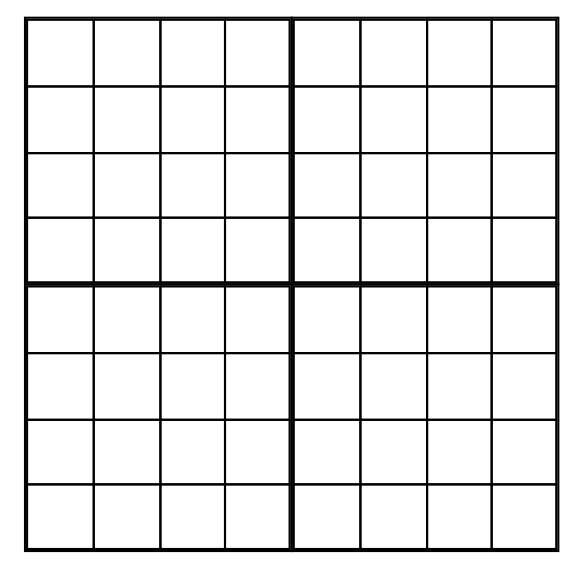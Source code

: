 digraph G {
    node [shape = record, penwidth = 0];

    share [label=<
    <table border="0" cellborder="1" cellspacing="0" cellpadding="0">
        <tr>
            <td width="0" border="0"></td>
            <td width="128" border="0"></td>
            <td width="128" border="0"></td>
        </tr>
        <tr>
            <td height="128" border="0"></td>
            <td><table border="0" cellborder="1" cellspacing="0" cellwidth="32">
                <tr>
                    <td></td>
                    <td></td>
                    <td></td>
                    <td></td>
                </tr>
                <tr>
                    <td></td>
                    <td></td>
                    <td></td>
                    <td></td>
                </tr>
                <tr>
                    <td></td>
                    <td></td>
                    <td></td>
                    <td></td>
                </tr>
                <tr>
                    <td></td>
                    <td></td>
                    <td></td>
                    <td></td>
                </tr>
            </table></td>
            <td><table border="0" cellborder="1" cellspacing="0" cellwidth="32">
                <tr>
                    <td></td>
                    <td></td>
                    <td></td>
                    <td></td>
                </tr>
                <tr>
                    <td></td>
                    <td></td>
                    <td></td>
                    <td></td>
                </tr>
                <tr>
                    <td></td>
                    <td></td>
                    <td></td>
                    <td></td>
                </tr>
                <tr>
                    <td></td>
                    <td></td>
                    <td></td>
                    <td></td>
                </tr>
            </table></td>
        </tr>
        <tr>
            <td height="128" border="0"></td>
            <td><table border="0" cellborder="1" cellspacing="0" cellwidth="32">
                <tr>
                    <td></td>
                    <td></td>
                    <td></td>
                    <td></td>
                </tr>
                <tr>
                    <td></td>
                    <td></td>
                    <td></td>
                    <td></td>
                </tr>
                <tr>
                    <td></td>
                    <td></td>
                    <td></td>
                    <td></td>
                </tr>
                <tr>
                    <td></td>
                    <td></td>
                    <td></td>
                    <td></td>
                </tr>
            </table></td>
            <td><table border="0" cellborder="1" cellspacing="0" cellwidth="32">
                <tr>
                    <td></td>
                    <td></td>
                    <td></td>
                    <td></td>
                </tr>
                <tr>
                    <td></td>
                    <td></td>
                    <td></td>
                    <td></td>
                </tr>
                <tr>
                    <td></td>
                    <td></td>
                    <td></td>
                    <td></td>
                </tr>
                <tr>
                    <td></td>
                    <td></td>
                    <td></td>
                    <td></td>
                </tr>
            </table></td>
        </tr>
    </table>
    >];
}